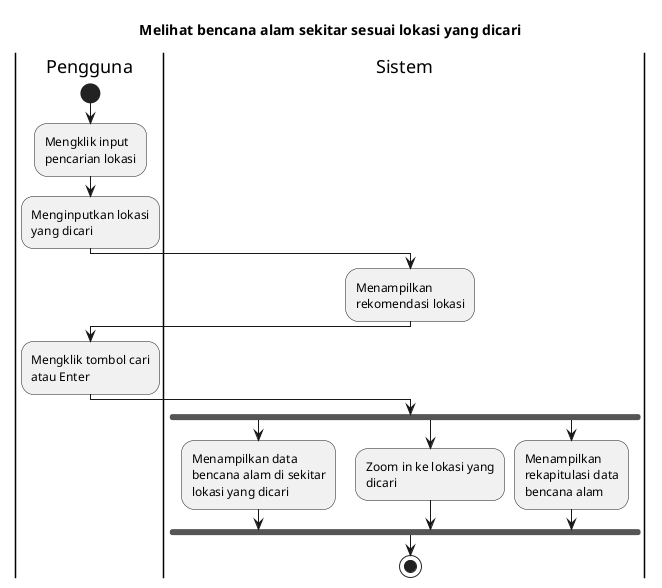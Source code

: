 @startuml UC-MAP-002 - Melihat bencana alam sekitar sesuai lokasi yang dicari
skinparam wrapWidth 140

title Melihat bencana alam sekitar sesuai lokasi yang dicari

|Pengguna|
start
:Mengklik input pencarian lokasi;
:Menginputkan lokasi yang dicari;

|Sistem|
:Menampilkan rekomendasi lokasi;

|Pengguna|
:Mengklik tombol cari atau Enter;

|Sistem|
  fork
    :Menampilkan data bencana alam di sekitar lokasi yang dicari;
  fork again
    :Zoom in ke lokasi yang dicari;
  fork again
    :Menampilkan rekapitulasi data bencana alam;
  endfork

stop

@enduml